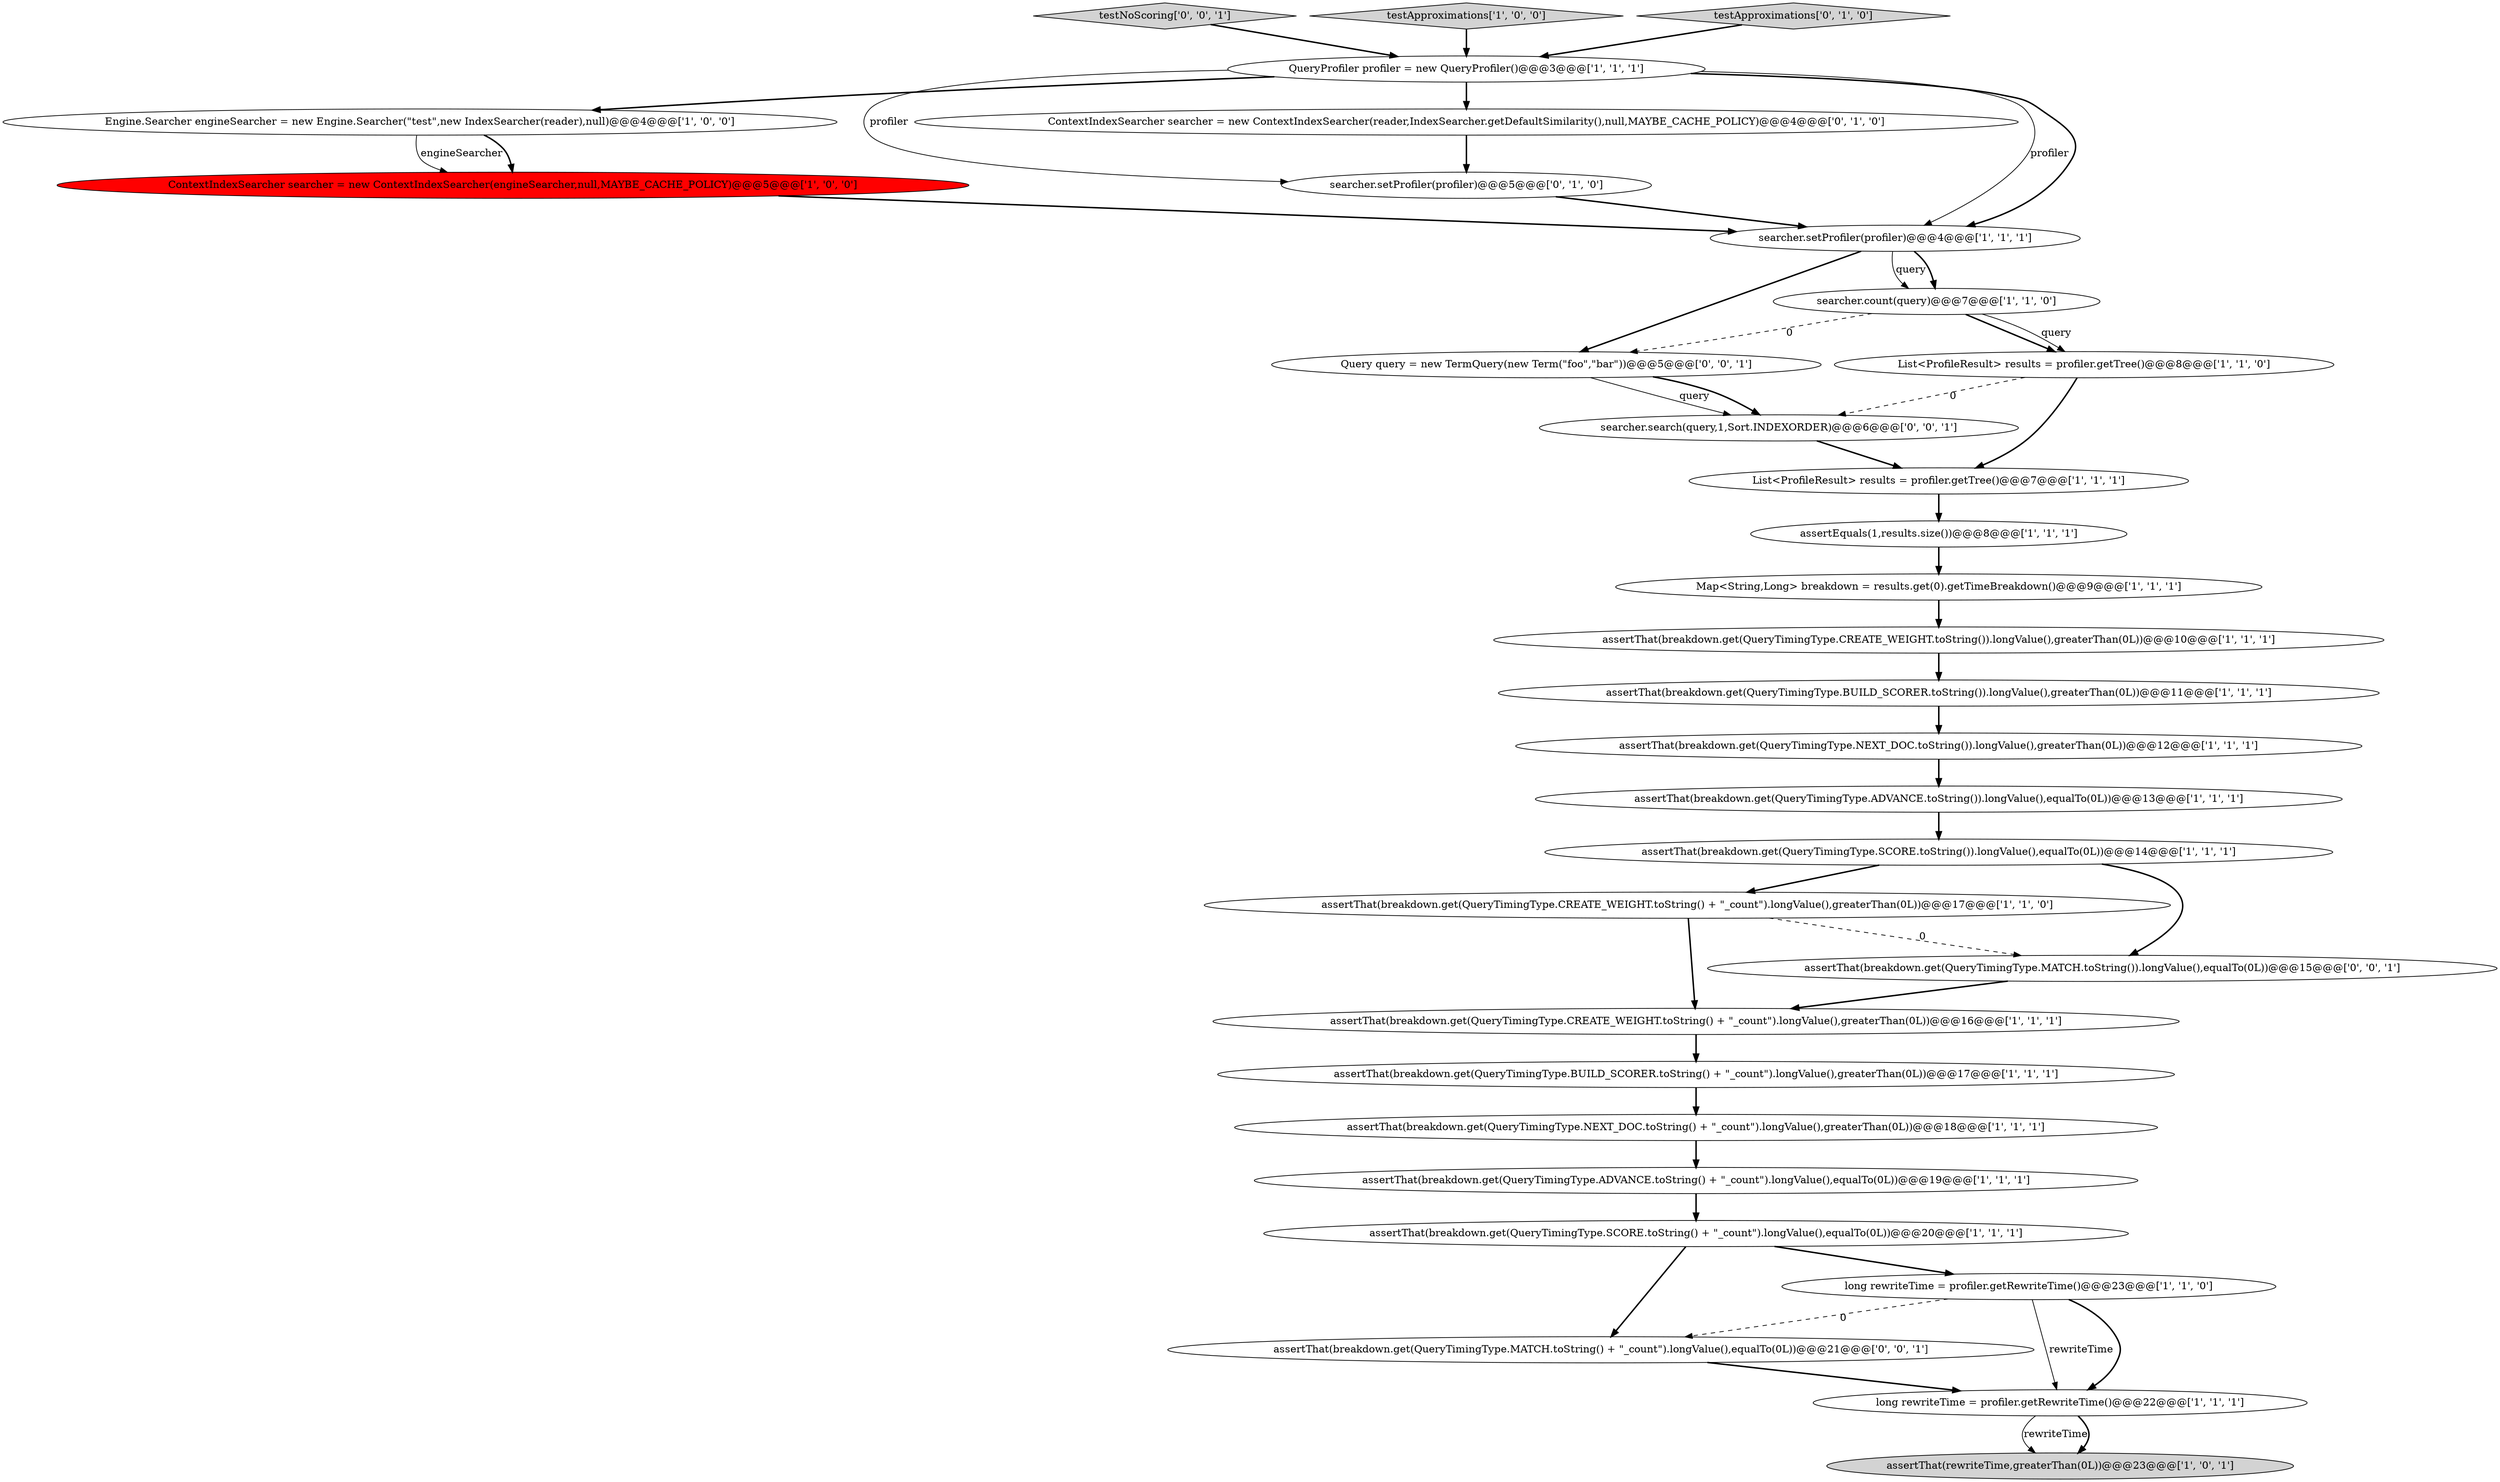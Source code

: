 digraph {
0 [style = filled, label = "assertThat(breakdown.get(QueryTimingType.ADVANCE.toString()).longValue(),equalTo(0L))@@@13@@@['1', '1', '1']", fillcolor = white, shape = ellipse image = "AAA0AAABBB1BBB"];
28 [style = filled, label = "assertThat(breakdown.get(QueryTimingType.MATCH.toString() + \"_count\").longValue(),equalTo(0L))@@@21@@@['0', '0', '1']", fillcolor = white, shape = ellipse image = "AAA0AAABBB3BBB"];
12 [style = filled, label = "long rewriteTime = profiler.getRewriteTime()@@@23@@@['1', '1', '0']", fillcolor = white, shape = ellipse image = "AAA0AAABBB1BBB"];
6 [style = filled, label = "List<ProfileResult> results = profiler.getTree()@@@7@@@['1', '1', '1']", fillcolor = white, shape = ellipse image = "AAA0AAABBB1BBB"];
20 [style = filled, label = "ContextIndexSearcher searcher = new ContextIndexSearcher(engineSearcher,null,MAYBE_CACHE_POLICY)@@@5@@@['1', '0', '0']", fillcolor = red, shape = ellipse image = "AAA1AAABBB1BBB"];
9 [style = filled, label = "assertThat(breakdown.get(QueryTimingType.NEXT_DOC.toString()).longValue(),greaterThan(0L))@@@12@@@['1', '1', '1']", fillcolor = white, shape = ellipse image = "AAA0AAABBB1BBB"];
27 [style = filled, label = "testNoScoring['0', '0', '1']", fillcolor = lightgray, shape = diamond image = "AAA0AAABBB3BBB"];
17 [style = filled, label = "QueryProfiler profiler = new QueryProfiler()@@@3@@@['1', '1', '1']", fillcolor = white, shape = ellipse image = "AAA0AAABBB1BBB"];
23 [style = filled, label = "assertThat(breakdown.get(QueryTimingType.SCORE.toString() + \"_count\").longValue(),equalTo(0L))@@@20@@@['1', '1', '1']", fillcolor = white, shape = ellipse image = "AAA0AAABBB1BBB"];
14 [style = filled, label = "assertThat(breakdown.get(QueryTimingType.NEXT_DOC.toString() + \"_count\").longValue(),greaterThan(0L))@@@18@@@['1', '1', '1']", fillcolor = white, shape = ellipse image = "AAA0AAABBB1BBB"];
10 [style = filled, label = "testApproximations['1', '0', '0']", fillcolor = lightgray, shape = diamond image = "AAA0AAABBB1BBB"];
15 [style = filled, label = "assertThat(breakdown.get(QueryTimingType.BUILD_SCORER.toString() + \"_count\").longValue(),greaterThan(0L))@@@17@@@['1', '1', '1']", fillcolor = white, shape = ellipse image = "AAA0AAABBB1BBB"];
4 [style = filled, label = "assertThat(breakdown.get(QueryTimingType.CREATE_WEIGHT.toString()).longValue(),greaterThan(0L))@@@10@@@['1', '1', '1']", fillcolor = white, shape = ellipse image = "AAA0AAABBB1BBB"];
16 [style = filled, label = "Engine.Searcher engineSearcher = new Engine.Searcher(\"test\",new IndexSearcher(reader),null)@@@4@@@['1', '0', '0']", fillcolor = white, shape = ellipse image = "AAA0AAABBB1BBB"];
5 [style = filled, label = "assertThat(breakdown.get(QueryTimingType.BUILD_SCORER.toString()).longValue(),greaterThan(0L))@@@11@@@['1', '1', '1']", fillcolor = white, shape = ellipse image = "AAA0AAABBB1BBB"];
8 [style = filled, label = "Map<String,Long> breakdown = results.get(0).getTimeBreakdown()@@@9@@@['1', '1', '1']", fillcolor = white, shape = ellipse image = "AAA0AAABBB1BBB"];
19 [style = filled, label = "assertThat(breakdown.get(QueryTimingType.CREATE_WEIGHT.toString() + \"_count\").longValue(),greaterThan(0L))@@@17@@@['1', '1', '0']", fillcolor = white, shape = ellipse image = "AAA0AAABBB1BBB"];
1 [style = filled, label = "assertThat(breakdown.get(QueryTimingType.ADVANCE.toString() + \"_count\").longValue(),equalTo(0L))@@@19@@@['1', '1', '1']", fillcolor = white, shape = ellipse image = "AAA0AAABBB1BBB"];
26 [style = filled, label = "searcher.setProfiler(profiler)@@@5@@@['0', '1', '0']", fillcolor = white, shape = ellipse image = "AAA0AAABBB2BBB"];
30 [style = filled, label = "Query query = new TermQuery(new Term(\"foo\",\"bar\"))@@@5@@@['0', '0', '1']", fillcolor = white, shape = ellipse image = "AAA0AAABBB3BBB"];
24 [style = filled, label = "ContextIndexSearcher searcher = new ContextIndexSearcher(reader,IndexSearcher.getDefaultSimilarity(),null,MAYBE_CACHE_POLICY)@@@4@@@['0', '1', '0']", fillcolor = white, shape = ellipse image = "AAA0AAABBB2BBB"];
11 [style = filled, label = "searcher.setProfiler(profiler)@@@4@@@['1', '1', '1']", fillcolor = white, shape = ellipse image = "AAA0AAABBB1BBB"];
29 [style = filled, label = "searcher.search(query,1,Sort.INDEXORDER)@@@6@@@['0', '0', '1']", fillcolor = white, shape = ellipse image = "AAA0AAABBB3BBB"];
2 [style = filled, label = "assertThat(rewriteTime,greaterThan(0L))@@@23@@@['1', '0', '1']", fillcolor = lightgray, shape = ellipse image = "AAA0AAABBB1BBB"];
25 [style = filled, label = "testApproximations['0', '1', '0']", fillcolor = lightgray, shape = diamond image = "AAA0AAABBB2BBB"];
22 [style = filled, label = "assertThat(breakdown.get(QueryTimingType.SCORE.toString()).longValue(),equalTo(0L))@@@14@@@['1', '1', '1']", fillcolor = white, shape = ellipse image = "AAA0AAABBB1BBB"];
18 [style = filled, label = "assertThat(breakdown.get(QueryTimingType.CREATE_WEIGHT.toString() + \"_count\").longValue(),greaterThan(0L))@@@16@@@['1', '1', '1']", fillcolor = white, shape = ellipse image = "AAA0AAABBB1BBB"];
13 [style = filled, label = "long rewriteTime = profiler.getRewriteTime()@@@22@@@['1', '1', '1']", fillcolor = white, shape = ellipse image = "AAA0AAABBB1BBB"];
21 [style = filled, label = "assertEquals(1,results.size())@@@8@@@['1', '1', '1']", fillcolor = white, shape = ellipse image = "AAA0AAABBB1BBB"];
7 [style = filled, label = "List<ProfileResult> results = profiler.getTree()@@@8@@@['1', '1', '0']", fillcolor = white, shape = ellipse image = "AAA0AAABBB1BBB"];
3 [style = filled, label = "searcher.count(query)@@@7@@@['1', '1', '0']", fillcolor = white, shape = ellipse image = "AAA0AAABBB1BBB"];
31 [style = filled, label = "assertThat(breakdown.get(QueryTimingType.MATCH.toString()).longValue(),equalTo(0L))@@@15@@@['0', '0', '1']", fillcolor = white, shape = ellipse image = "AAA0AAABBB3BBB"];
13->2 [style = solid, label="rewriteTime"];
19->18 [style = bold, label=""];
3->30 [style = dashed, label="0"];
9->0 [style = bold, label=""];
5->9 [style = bold, label=""];
15->14 [style = bold, label=""];
22->19 [style = bold, label=""];
6->21 [style = bold, label=""];
30->29 [style = solid, label="query"];
18->15 [style = bold, label=""];
21->8 [style = bold, label=""];
16->20 [style = solid, label="engineSearcher"];
22->31 [style = bold, label=""];
31->18 [style = bold, label=""];
28->13 [style = bold, label=""];
10->17 [style = bold, label=""];
12->13 [style = solid, label="rewriteTime"];
25->17 [style = bold, label=""];
30->29 [style = bold, label=""];
26->11 [style = bold, label=""];
17->11 [style = solid, label="profiler"];
1->23 [style = bold, label=""];
14->1 [style = bold, label=""];
11->3 [style = solid, label="query"];
23->28 [style = bold, label=""];
12->13 [style = bold, label=""];
24->26 [style = bold, label=""];
29->6 [style = bold, label=""];
17->24 [style = bold, label=""];
3->7 [style = bold, label=""];
11->3 [style = bold, label=""];
12->28 [style = dashed, label="0"];
0->22 [style = bold, label=""];
7->6 [style = bold, label=""];
13->2 [style = bold, label=""];
27->17 [style = bold, label=""];
17->26 [style = solid, label="profiler"];
23->12 [style = bold, label=""];
7->29 [style = dashed, label="0"];
8->4 [style = bold, label=""];
16->20 [style = bold, label=""];
4->5 [style = bold, label=""];
11->30 [style = bold, label=""];
17->16 [style = bold, label=""];
3->7 [style = solid, label="query"];
20->11 [style = bold, label=""];
17->11 [style = bold, label=""];
19->31 [style = dashed, label="0"];
}
